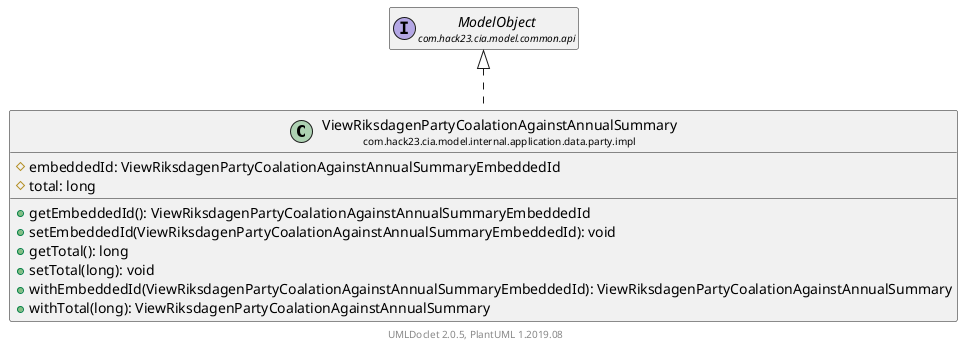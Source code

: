 @startuml
    set namespaceSeparator none
    hide empty fields
    hide empty methods

    class "<size:14>ViewRiksdagenPartyCoalationAgainstAnnualSummary\n<size:10>com.hack23.cia.model.internal.application.data.party.impl" as com.hack23.cia.model.internal.application.data.party.impl.ViewRiksdagenPartyCoalationAgainstAnnualSummary [[ViewRiksdagenPartyCoalationAgainstAnnualSummary.html]] {
        #embeddedId: ViewRiksdagenPartyCoalationAgainstAnnualSummaryEmbeddedId
        #total: long
        +getEmbeddedId(): ViewRiksdagenPartyCoalationAgainstAnnualSummaryEmbeddedId
        +setEmbeddedId(ViewRiksdagenPartyCoalationAgainstAnnualSummaryEmbeddedId): void
        +getTotal(): long
        +setTotal(long): void
        +withEmbeddedId(ViewRiksdagenPartyCoalationAgainstAnnualSummaryEmbeddedId): ViewRiksdagenPartyCoalationAgainstAnnualSummary
        +withTotal(long): ViewRiksdagenPartyCoalationAgainstAnnualSummary
    }

    interface "<size:14>ModelObject\n<size:10>com.hack23.cia.model.common.api" as com.hack23.cia.model.common.api.ModelObject

    com.hack23.cia.model.common.api.ModelObject <|.. com.hack23.cia.model.internal.application.data.party.impl.ViewRiksdagenPartyCoalationAgainstAnnualSummary

    center footer UMLDoclet 2.0.5, PlantUML 1.2019.08
@enduml
